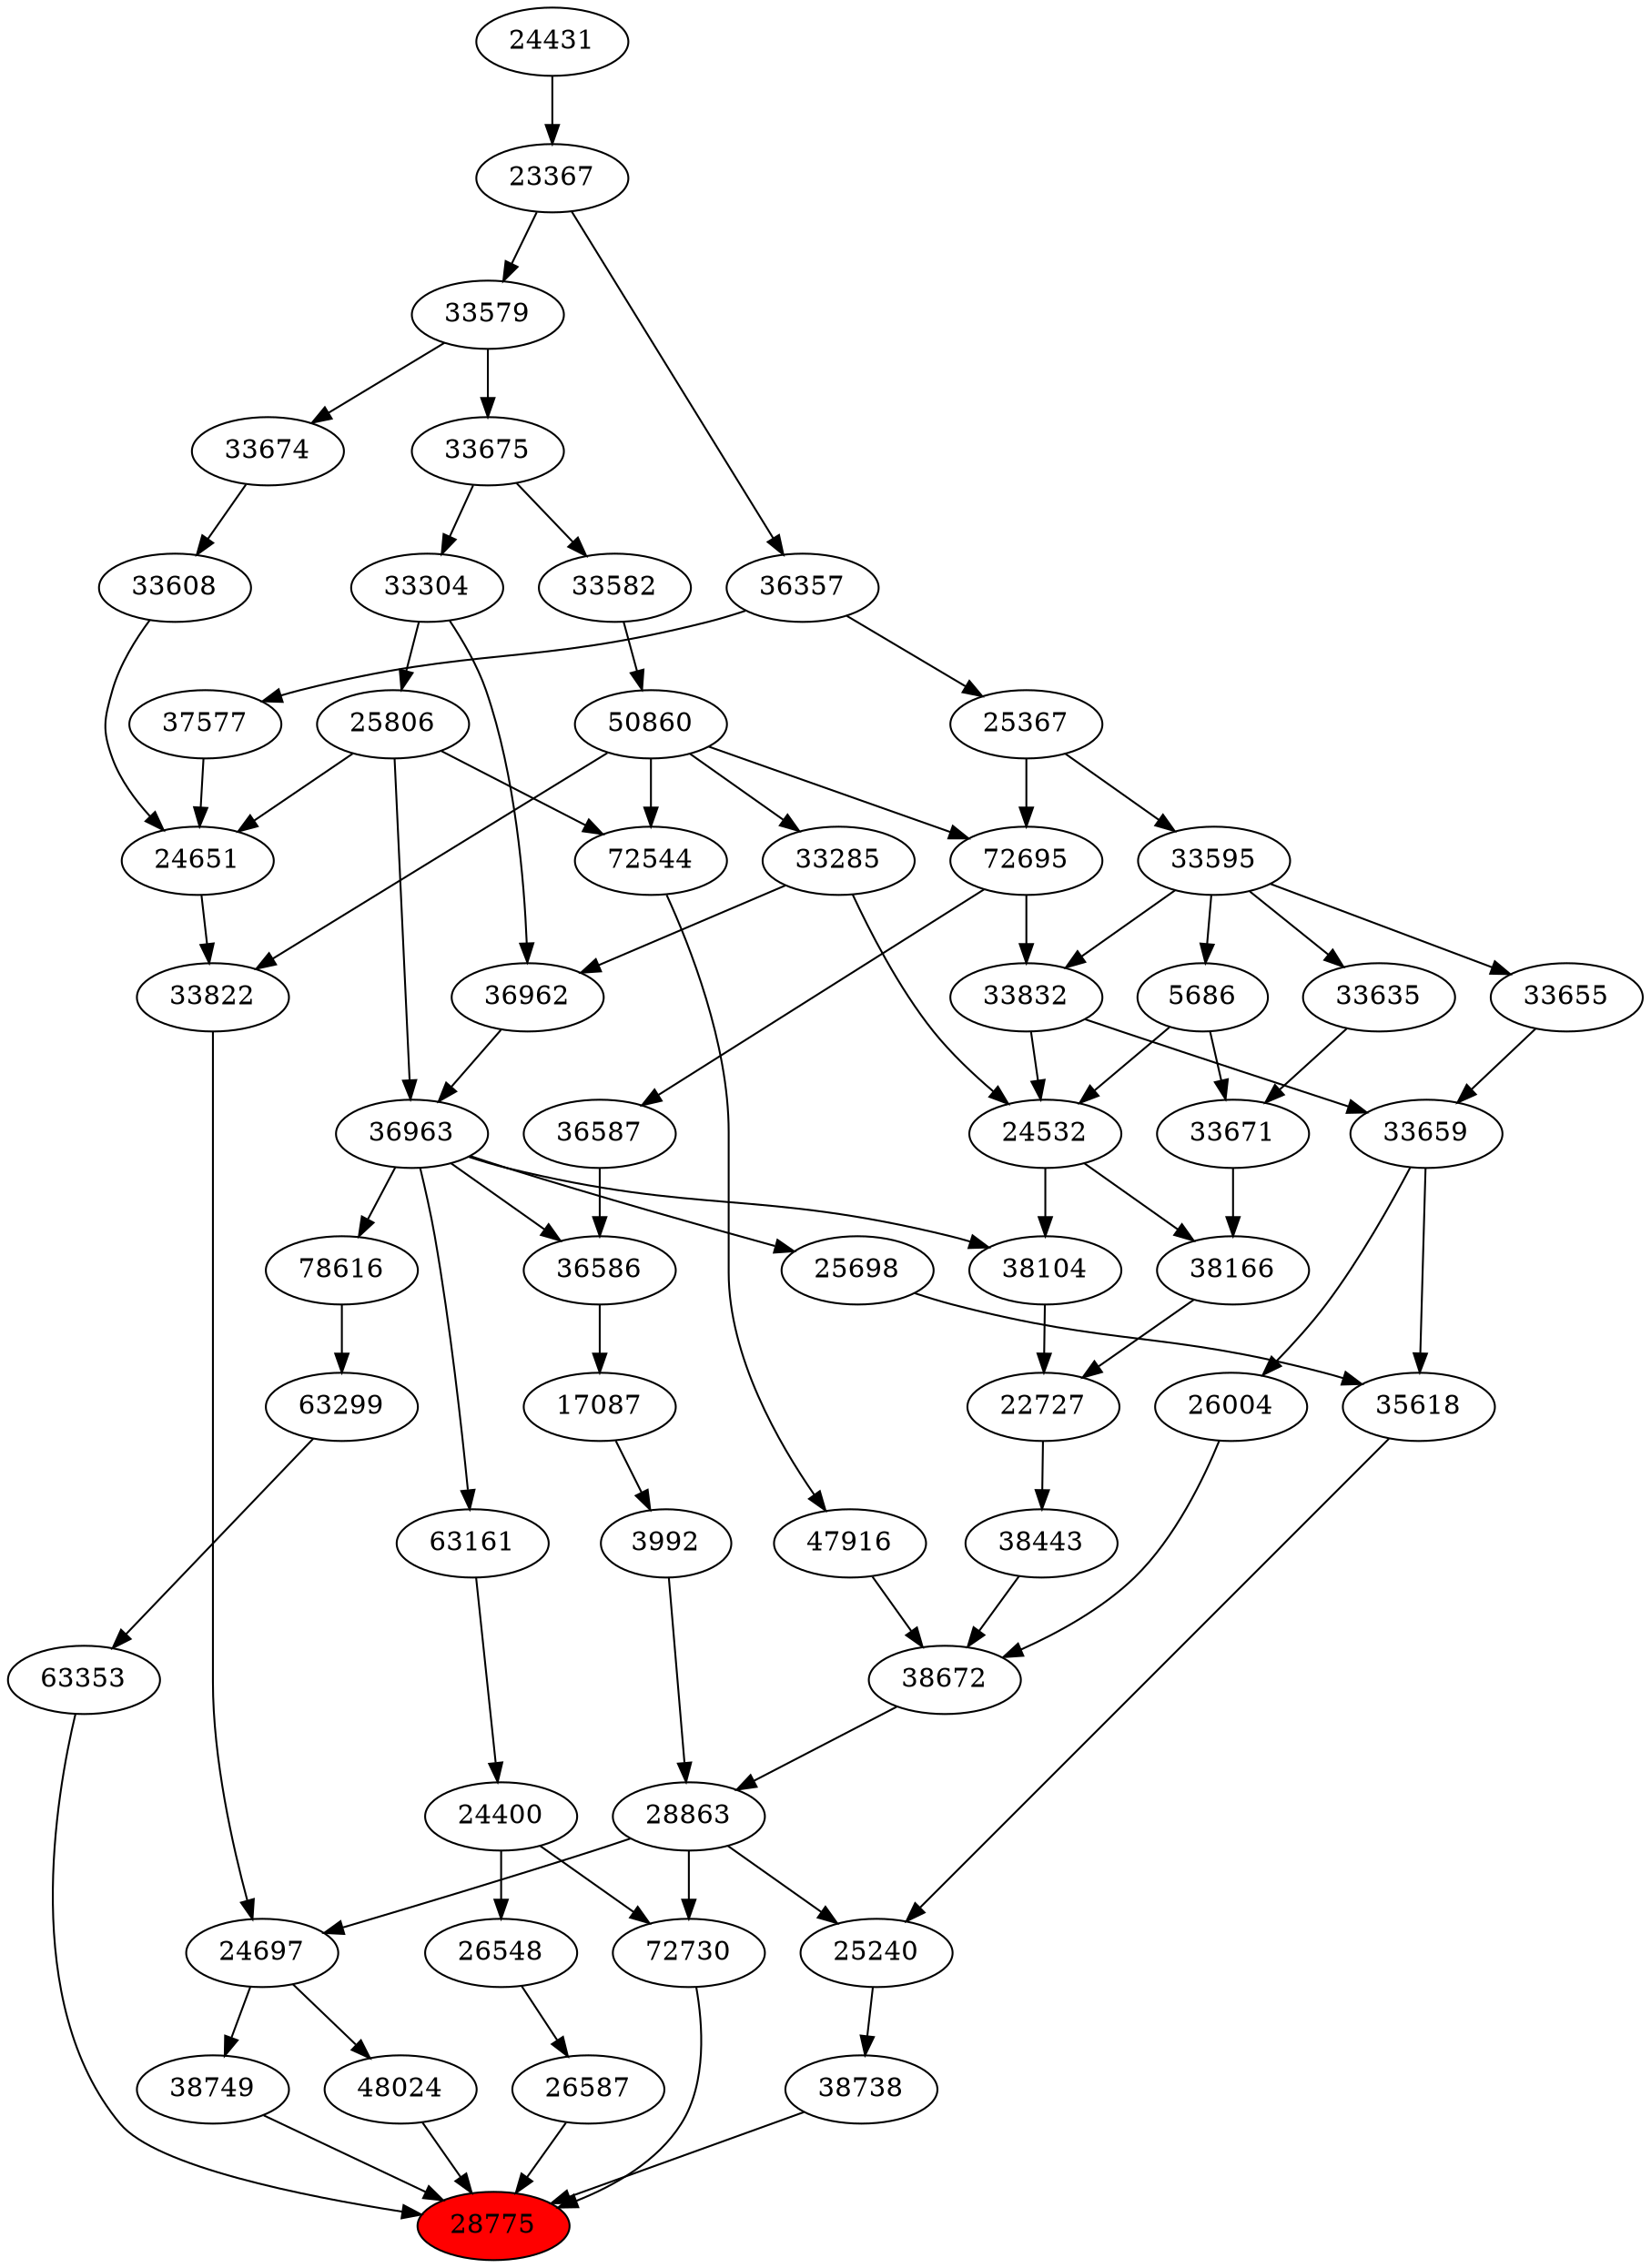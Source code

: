 strict digraph{ 
28775 [label="28775" fillcolor=red style=filled]
63353 -> 28775
48024 -> 28775
38749 -> 28775
38738 -> 28775
72730 -> 28775
26587 -> 28775
63353 [label="63353"]
63299 -> 63353
48024 [label="48024"]
24697 -> 48024
38749 [label="38749"]
24697 -> 38749
38738 [label="38738"]
25240 -> 38738
72730 [label="72730"]
28863 -> 72730
24400 -> 72730
26587 [label="26587"]
26548 -> 26587
63299 [label="63299"]
78616 -> 63299
24697 [label="24697"]
28863 -> 24697
33822 -> 24697
25240 [label="25240"]
28863 -> 25240
35618 -> 25240
28863 [label="28863"]
38672 -> 28863
3992 -> 28863
24400 [label="24400"]
63161 -> 24400
26548 [label="26548"]
24400 -> 26548
78616 [label="78616"]
36963 -> 78616
33822 [label="33822"]
24651 -> 33822
50860 -> 33822
35618 [label="35618"]
25698 -> 35618
33659 -> 35618
38672 [label="38672"]
47916 -> 38672
38443 -> 38672
26004 -> 38672
3992 [label="3992"]
17087 -> 3992
63161 [label="63161"]
36963 -> 63161
36963 [label="36963"]
36962 -> 36963
25806 -> 36963
24651 [label="24651"]
25806 -> 24651
33608 -> 24651
37577 -> 24651
50860 [label="50860"]
33582 -> 50860
25698 [label="25698"]
36963 -> 25698
33659 [label="33659"]
33655 -> 33659
33832 -> 33659
47916 [label="47916"]
72544 -> 47916
38443 [label="38443"]
22727 -> 38443
26004 [label="26004"]
33659 -> 26004
17087 [label="17087"]
36586 -> 17087
36962 [label="36962"]
33285 -> 36962
33304 -> 36962
25806 [label="25806"]
33304 -> 25806
33608 [label="33608"]
33674 -> 33608
37577 [label="37577"]
36357 -> 37577
33582 [label="33582"]
33675 -> 33582
33655 [label="33655"]
33595 -> 33655
33832 [label="33832"]
72695 -> 33832
33595 -> 33832
72544 [label="72544"]
50860 -> 72544
25806 -> 72544
22727 [label="22727"]
38104 -> 22727
38166 -> 22727
36586 [label="36586"]
36587 -> 36586
36963 -> 36586
33285 [label="33285"]
50860 -> 33285
33304 [label="33304"]
33675 -> 33304
33674 [label="33674"]
33579 -> 33674
36357 [label="36357"]
23367 -> 36357
33675 [label="33675"]
33579 -> 33675
33595 [label="33595"]
25367 -> 33595
72695 [label="72695"]
50860 -> 72695
25367 -> 72695
38104 [label="38104"]
24532 -> 38104
36963 -> 38104
38166 [label="38166"]
24532 -> 38166
33671 -> 38166
36587 [label="36587"]
72695 -> 36587
33579 [label="33579"]
23367 -> 33579
23367 [label="23367"]
24431 -> 23367
25367 [label="25367"]
36357 -> 25367
24532 [label="24532"]
33285 -> 24532
5686 -> 24532
33832 -> 24532
33671 [label="33671"]
5686 -> 33671
33635 -> 33671
24431 [label="24431"]
5686 [label="5686"]
33595 -> 5686
33635 [label="33635"]
33595 -> 33635
}